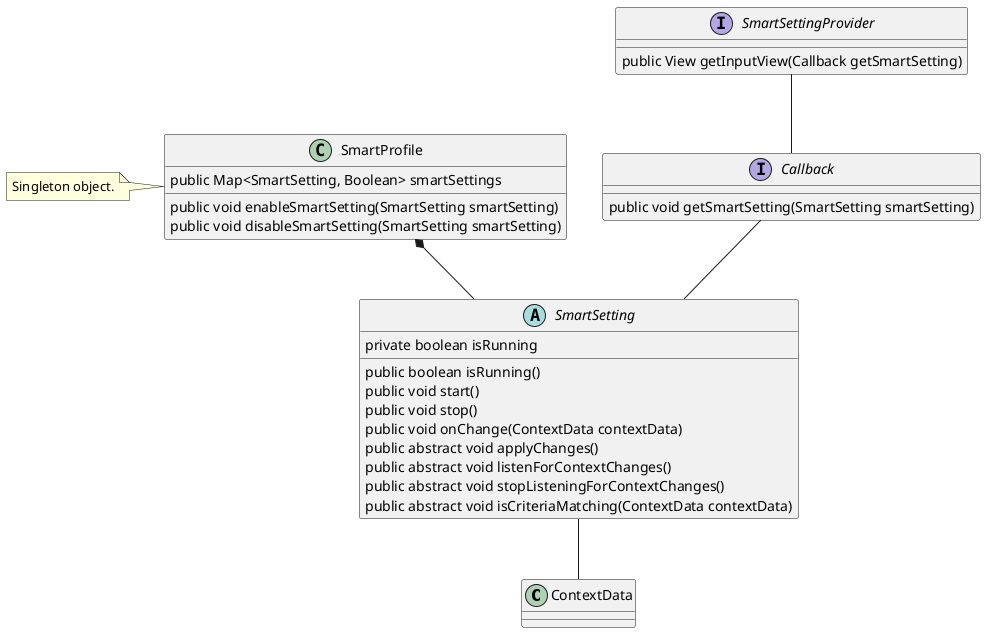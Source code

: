 @startuml

class ContextData {

}

abstract class SmartSetting {
    private boolean isRunning
    public boolean isRunning()
    public void start()
    public void stop()
    public void onChange(ContextData contextData)
    public abstract void applyChanges()
    public abstract void listenForContextChanges()
    public abstract void stopListeningForContextChanges()
    public abstract void isCriteriaMatching(ContextData contextData)
}

SmartSetting -- ContextData

interface SmartSettingProvider {
    public View getInputView(Callback getSmartSetting)
}

interface Callback {
    public void getSmartSetting(SmartSetting smartSetting)
}

Callback -- SmartSetting

SmartSettingProvider -- Callback

class SmartProfile {
    public Map<SmartSetting, Boolean> smartSettings
    public void enableSmartSetting(SmartSetting smartSetting)
    public void disableSmartSetting(SmartSetting smartSetting)
}

note left of SmartProfile
Singleton object.
end note

SmartProfile *-- SmartSetting

@enduml